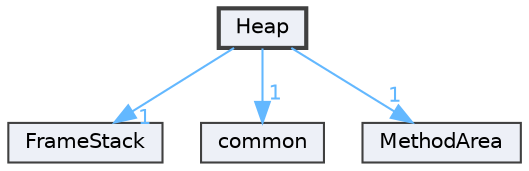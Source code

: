 digraph "Heap"
{
 // LATEX_PDF_SIZE
  bgcolor="transparent";
  edge [fontname=Helvetica,fontsize=10,labelfontname=Helvetica,labelfontsize=10];
  node [fontname=Helvetica,fontsize=10,shape=box,height=0.2,width=0.4];
  compound=true
  dir_1e38b3fd821d17a91b09ad9d1ee45a2a [label="Heap", fillcolor="#edf0f7", color="grey25", style="filled,bold", URL="dir_1e38b3fd821d17a91b09ad9d1ee45a2a.html",tooltip=""];
  dir_769e7bd6bb96a1650768ac5523f2648b [label="FrameStack", fillcolor="#edf0f7", color="grey25", style="filled", URL="dir_769e7bd6bb96a1650768ac5523f2648b.html",tooltip=""];
  dir_bdd9a5d540de89e9fe90efdfc6973a4f [label="common", fillcolor="#edf0f7", color="grey25", style="filled", URL="dir_bdd9a5d540de89e9fe90efdfc6973a4f.html",tooltip=""];
  dir_97cf10d0fb7d0e2ce06a9915db75e6e6 [label="MethodArea", fillcolor="#edf0f7", color="grey25", style="filled", URL="dir_97cf10d0fb7d0e2ce06a9915db75e6e6.html",tooltip=""];
  dir_1e38b3fd821d17a91b09ad9d1ee45a2a->dir_769e7bd6bb96a1650768ac5523f2648b [headlabel="1", labeldistance=1.5 headhref="dir_000003_000002.html" color="steelblue1" fontcolor="steelblue1"];
  dir_1e38b3fd821d17a91b09ad9d1ee45a2a->dir_97cf10d0fb7d0e2ce06a9915db75e6e6 [headlabel="1", labeldistance=1.5 headhref="dir_000003_000007.html" color="steelblue1" fontcolor="steelblue1"];
  dir_1e38b3fd821d17a91b09ad9d1ee45a2a->dir_bdd9a5d540de89e9fe90efdfc6973a4f [headlabel="1", labeldistance=1.5 headhref="dir_000003_000000.html" color="steelblue1" fontcolor="steelblue1"];
}
